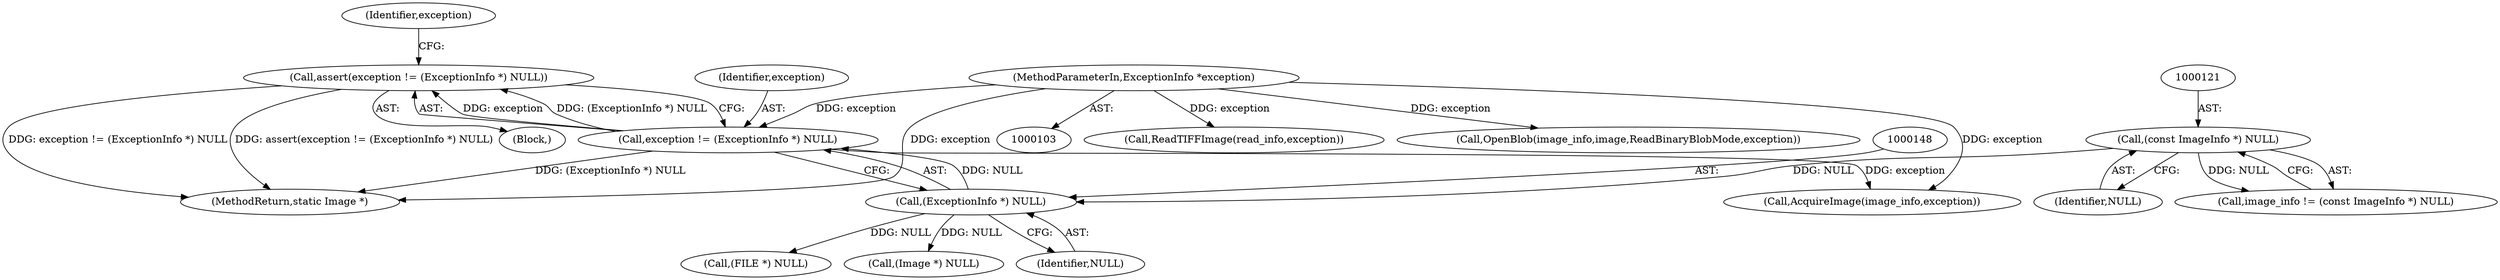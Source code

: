 digraph "0_ImageMagick_4e914bbe371433f0590cefdf3bd5f3a5710069f9@API" {
"1000144" [label="(Call,assert(exception != (ExceptionInfo *) NULL))"];
"1000145" [label="(Call,exception != (ExceptionInfo *) NULL)"];
"1000105" [label="(MethodParameterIn,ExceptionInfo *exception)"];
"1000147" [label="(Call,(ExceptionInfo *) NULL)"];
"1000120" [label="(Call,(const ImageInfo *) NULL)"];
"1000146" [label="(Identifier,exception)"];
"1000183" [label="(Call,(FILE *) NULL)"];
"1000153" [label="(Identifier,exception)"];
"1000178" [label="(Call,(Image *) NULL)"];
"1000118" [label="(Call,image_info != (const ImageInfo *) NULL)"];
"1000145" [label="(Call,exception != (ExceptionInfo *) NULL)"];
"1000486" [label="(Call,ReadTIFFImage(read_info,exception))"];
"1000105" [label="(MethodParameterIn,ExceptionInfo *exception)"];
"1000120" [label="(Call,(const ImageInfo *) NULL)"];
"1000158" [label="(Call,AcquireImage(image_info,exception))"];
"1000163" [label="(Call,OpenBlob(image_info,image,ReadBinaryBlobMode,exception))"];
"1000106" [label="(Block,)"];
"1000122" [label="(Identifier,NULL)"];
"1000149" [label="(Identifier,NULL)"];
"1000147" [label="(Call,(ExceptionInfo *) NULL)"];
"1000542" [label="(MethodReturn,static Image *)"];
"1000144" [label="(Call,assert(exception != (ExceptionInfo *) NULL))"];
"1000144" -> "1000106"  [label="AST: "];
"1000144" -> "1000145"  [label="CFG: "];
"1000145" -> "1000144"  [label="AST: "];
"1000153" -> "1000144"  [label="CFG: "];
"1000144" -> "1000542"  [label="DDG: assert(exception != (ExceptionInfo *) NULL)"];
"1000144" -> "1000542"  [label="DDG: exception != (ExceptionInfo *) NULL"];
"1000145" -> "1000144"  [label="DDG: exception"];
"1000145" -> "1000144"  [label="DDG: (ExceptionInfo *) NULL"];
"1000145" -> "1000147"  [label="CFG: "];
"1000146" -> "1000145"  [label="AST: "];
"1000147" -> "1000145"  [label="AST: "];
"1000145" -> "1000542"  [label="DDG: (ExceptionInfo *) NULL"];
"1000105" -> "1000145"  [label="DDG: exception"];
"1000147" -> "1000145"  [label="DDG: NULL"];
"1000145" -> "1000158"  [label="DDG: exception"];
"1000105" -> "1000103"  [label="AST: "];
"1000105" -> "1000542"  [label="DDG: exception"];
"1000105" -> "1000158"  [label="DDG: exception"];
"1000105" -> "1000163"  [label="DDG: exception"];
"1000105" -> "1000486"  [label="DDG: exception"];
"1000147" -> "1000149"  [label="CFG: "];
"1000148" -> "1000147"  [label="AST: "];
"1000149" -> "1000147"  [label="AST: "];
"1000120" -> "1000147"  [label="DDG: NULL"];
"1000147" -> "1000178"  [label="DDG: NULL"];
"1000147" -> "1000183"  [label="DDG: NULL"];
"1000120" -> "1000118"  [label="AST: "];
"1000120" -> "1000122"  [label="CFG: "];
"1000121" -> "1000120"  [label="AST: "];
"1000122" -> "1000120"  [label="AST: "];
"1000118" -> "1000120"  [label="CFG: "];
"1000120" -> "1000118"  [label="DDG: NULL"];
}
